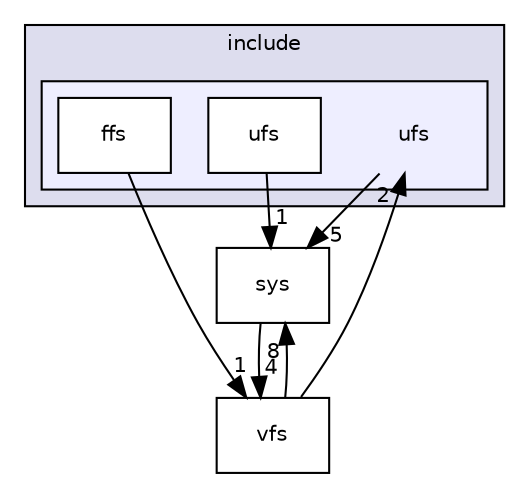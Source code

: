 digraph "C:/Dev/git/UbixOS/sys/include/ufs" {
  compound=true
  node [ fontsize="10", fontname="Helvetica"];
  edge [ labelfontsize="10", labelfontname="Helvetica"];
  subgraph clusterdir_d1be8160e739b6eed1f7843efdbae1b3 {
    graph [ bgcolor="#ddddee", pencolor="black", label="include" fontname="Helvetica", fontsize="10", URL="dir_d1be8160e739b6eed1f7843efdbae1b3.html"]
  subgraph clusterdir_c9b07ddfc7d5d22b1a973d35743b2c44 {
    graph [ bgcolor="#eeeeff", pencolor="black", label="" URL="dir_c9b07ddfc7d5d22b1a973d35743b2c44.html"];
    dir_c9b07ddfc7d5d22b1a973d35743b2c44 [shape=plaintext label="ufs"];
    dir_7e0525267d5b07abf651859445bd783d [shape=box label="ffs" color="black" fillcolor="white" style="filled" URL="dir_7e0525267d5b07abf651859445bd783d.html"];
    dir_b085e6450d61d777dbfd570aca3ae05d [shape=box label="ufs" color="black" fillcolor="white" style="filled" URL="dir_b085e6450d61d777dbfd570aca3ae05d.html"];
  }
  }
  dir_214f84c2c73d0f2f98eaa46a63e7b8c6 [shape=box label="sys" URL="dir_214f84c2c73d0f2f98eaa46a63e7b8c6.html"];
  dir_c3c0831de3b2f5e14fc52a7f92bdcaba [shape=box label="vfs" URL="dir_c3c0831de3b2f5e14fc52a7f92bdcaba.html"];
  dir_214f84c2c73d0f2f98eaa46a63e7b8c6->dir_c3c0831de3b2f5e14fc52a7f92bdcaba [headlabel="4", labeldistance=1.5 headhref="dir_000020_000021.html"];
  dir_7e0525267d5b07abf651859445bd783d->dir_c3c0831de3b2f5e14fc52a7f92bdcaba [headlabel="1", labeldistance=1.5 headhref="dir_000037_000021.html"];
  dir_b085e6450d61d777dbfd570aca3ae05d->dir_214f84c2c73d0f2f98eaa46a63e7b8c6 [headlabel="1", labeldistance=1.5 headhref="dir_000047_000020.html"];
  dir_c3c0831de3b2f5e14fc52a7f92bdcaba->dir_214f84c2c73d0f2f98eaa46a63e7b8c6 [headlabel="8", labeldistance=1.5 headhref="dir_000021_000020.html"];
  dir_c3c0831de3b2f5e14fc52a7f92bdcaba->dir_c9b07ddfc7d5d22b1a973d35743b2c44 [headlabel="2", labeldistance=1.5 headhref="dir_000021_000036.html"];
  dir_c9b07ddfc7d5d22b1a973d35743b2c44->dir_214f84c2c73d0f2f98eaa46a63e7b8c6 [headlabel="5", labeldistance=1.5 headhref="dir_000036_000020.html"];
}
